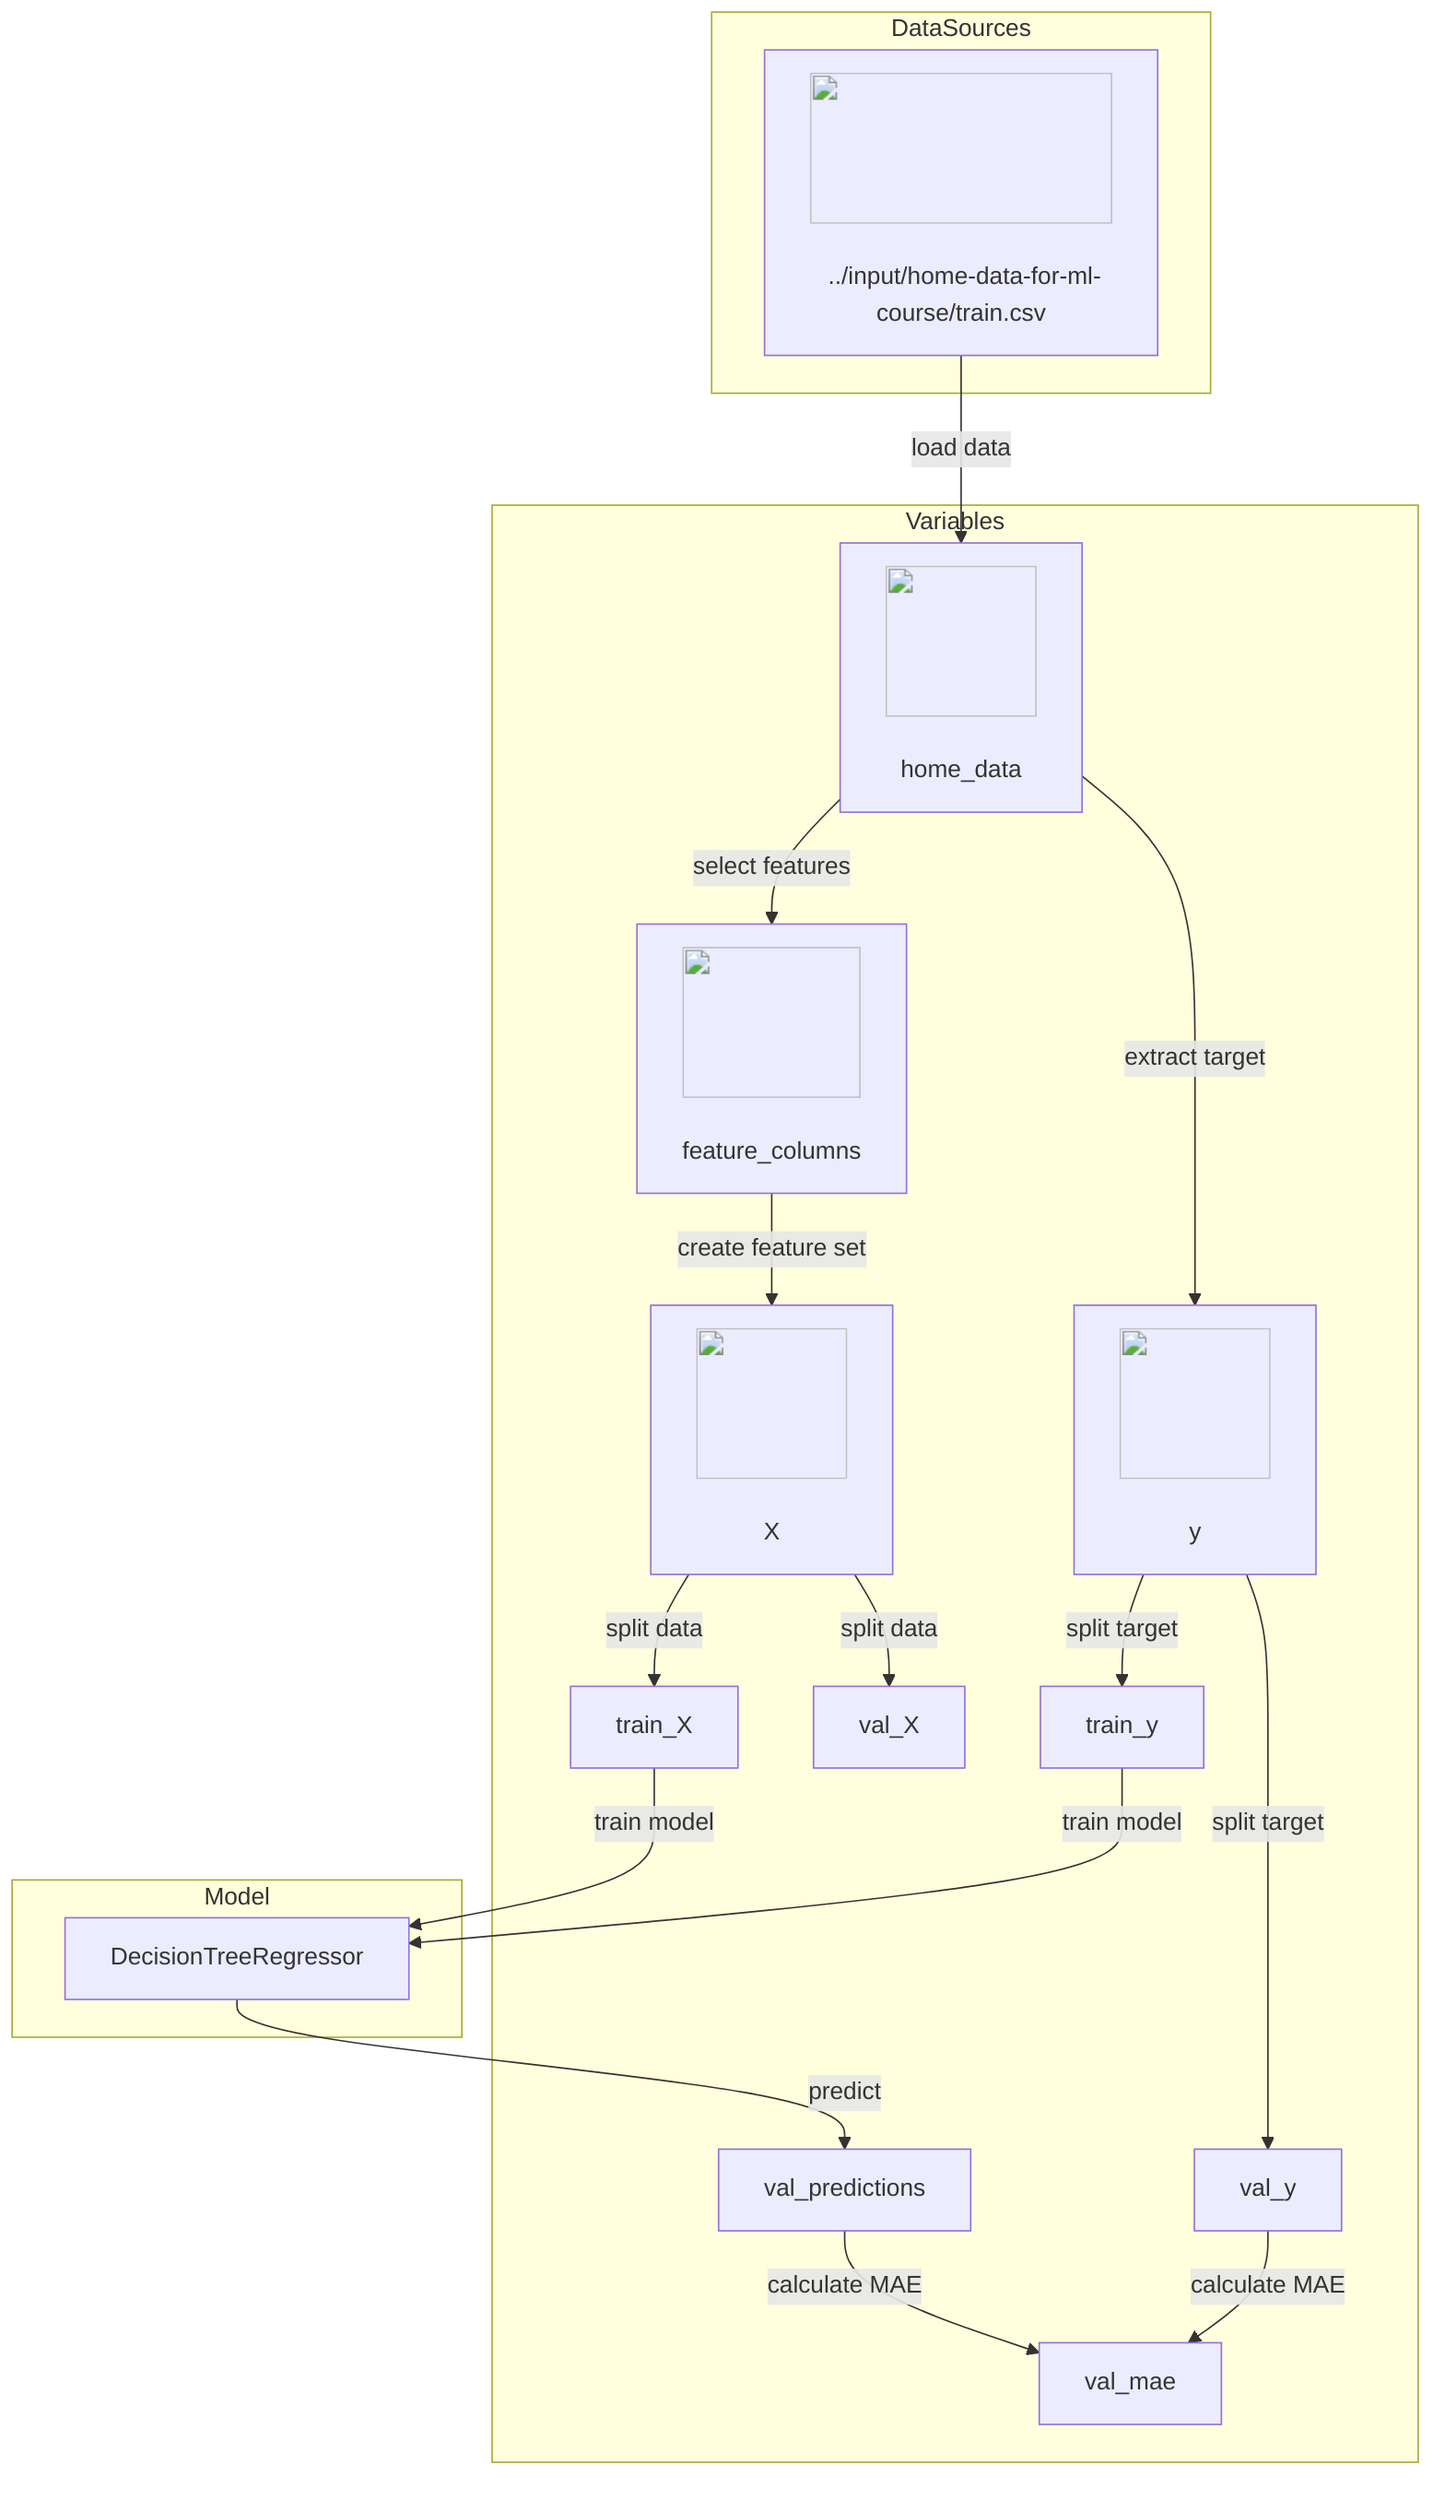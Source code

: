 flowchart TD
    subgraph DataSources
        A["<img src='icons/file.svg' width=100 height=100/> <br/> ../input/home-data-for-ml-course/train.csv"]
        %% This node represents the CSV file containing the home sale data
    end

    subgraph Variables
        B["<img src='icons/table.svg' width=100 height=100/> <br/> home_data"]
        %% DataFrame storing the loaded home sale data
        C["<img src='icons/column_split.svg' width=100 height=100/> <br/> y"]
        %% Target series from SalePrice column of home_data
        D["<img src='icons/row_split.svg' width=100 height=100/> <br/> feature_columns"]
        %% List of feature names for prediction
        E["<img src='icons/brain.svg' width=100 height=100/> <br/> X"]
        %% Input features DataFrame extracted from home_data
        F["train_X"]
        %% Training set features
        G["val_X"]
        %% Validation set features
        H["train_y"]
        %% Training set targets
        I["val_y"]
        %% Validation set targets
        J["val_predictions"]
        %% Predictions made on val_X
        K["val_mae"]
        %% Mean Absolute Error of predictions
    end

    subgraph Model
        L["DecisionTreeRegressor"]
        %% DecisionTreeRegressor model for prediction
    end

    A -->|load data| B
    B -->|extract target| C
    B -->|select features| D
    D -->|create feature set| E
    E -->|split data| F
    E -->|split data| G
    C -->|split target| H
    C -->|split target| I
    F & H -->|train model| L
    L -->|predict| J
    J & I -->|calculate MAE| K